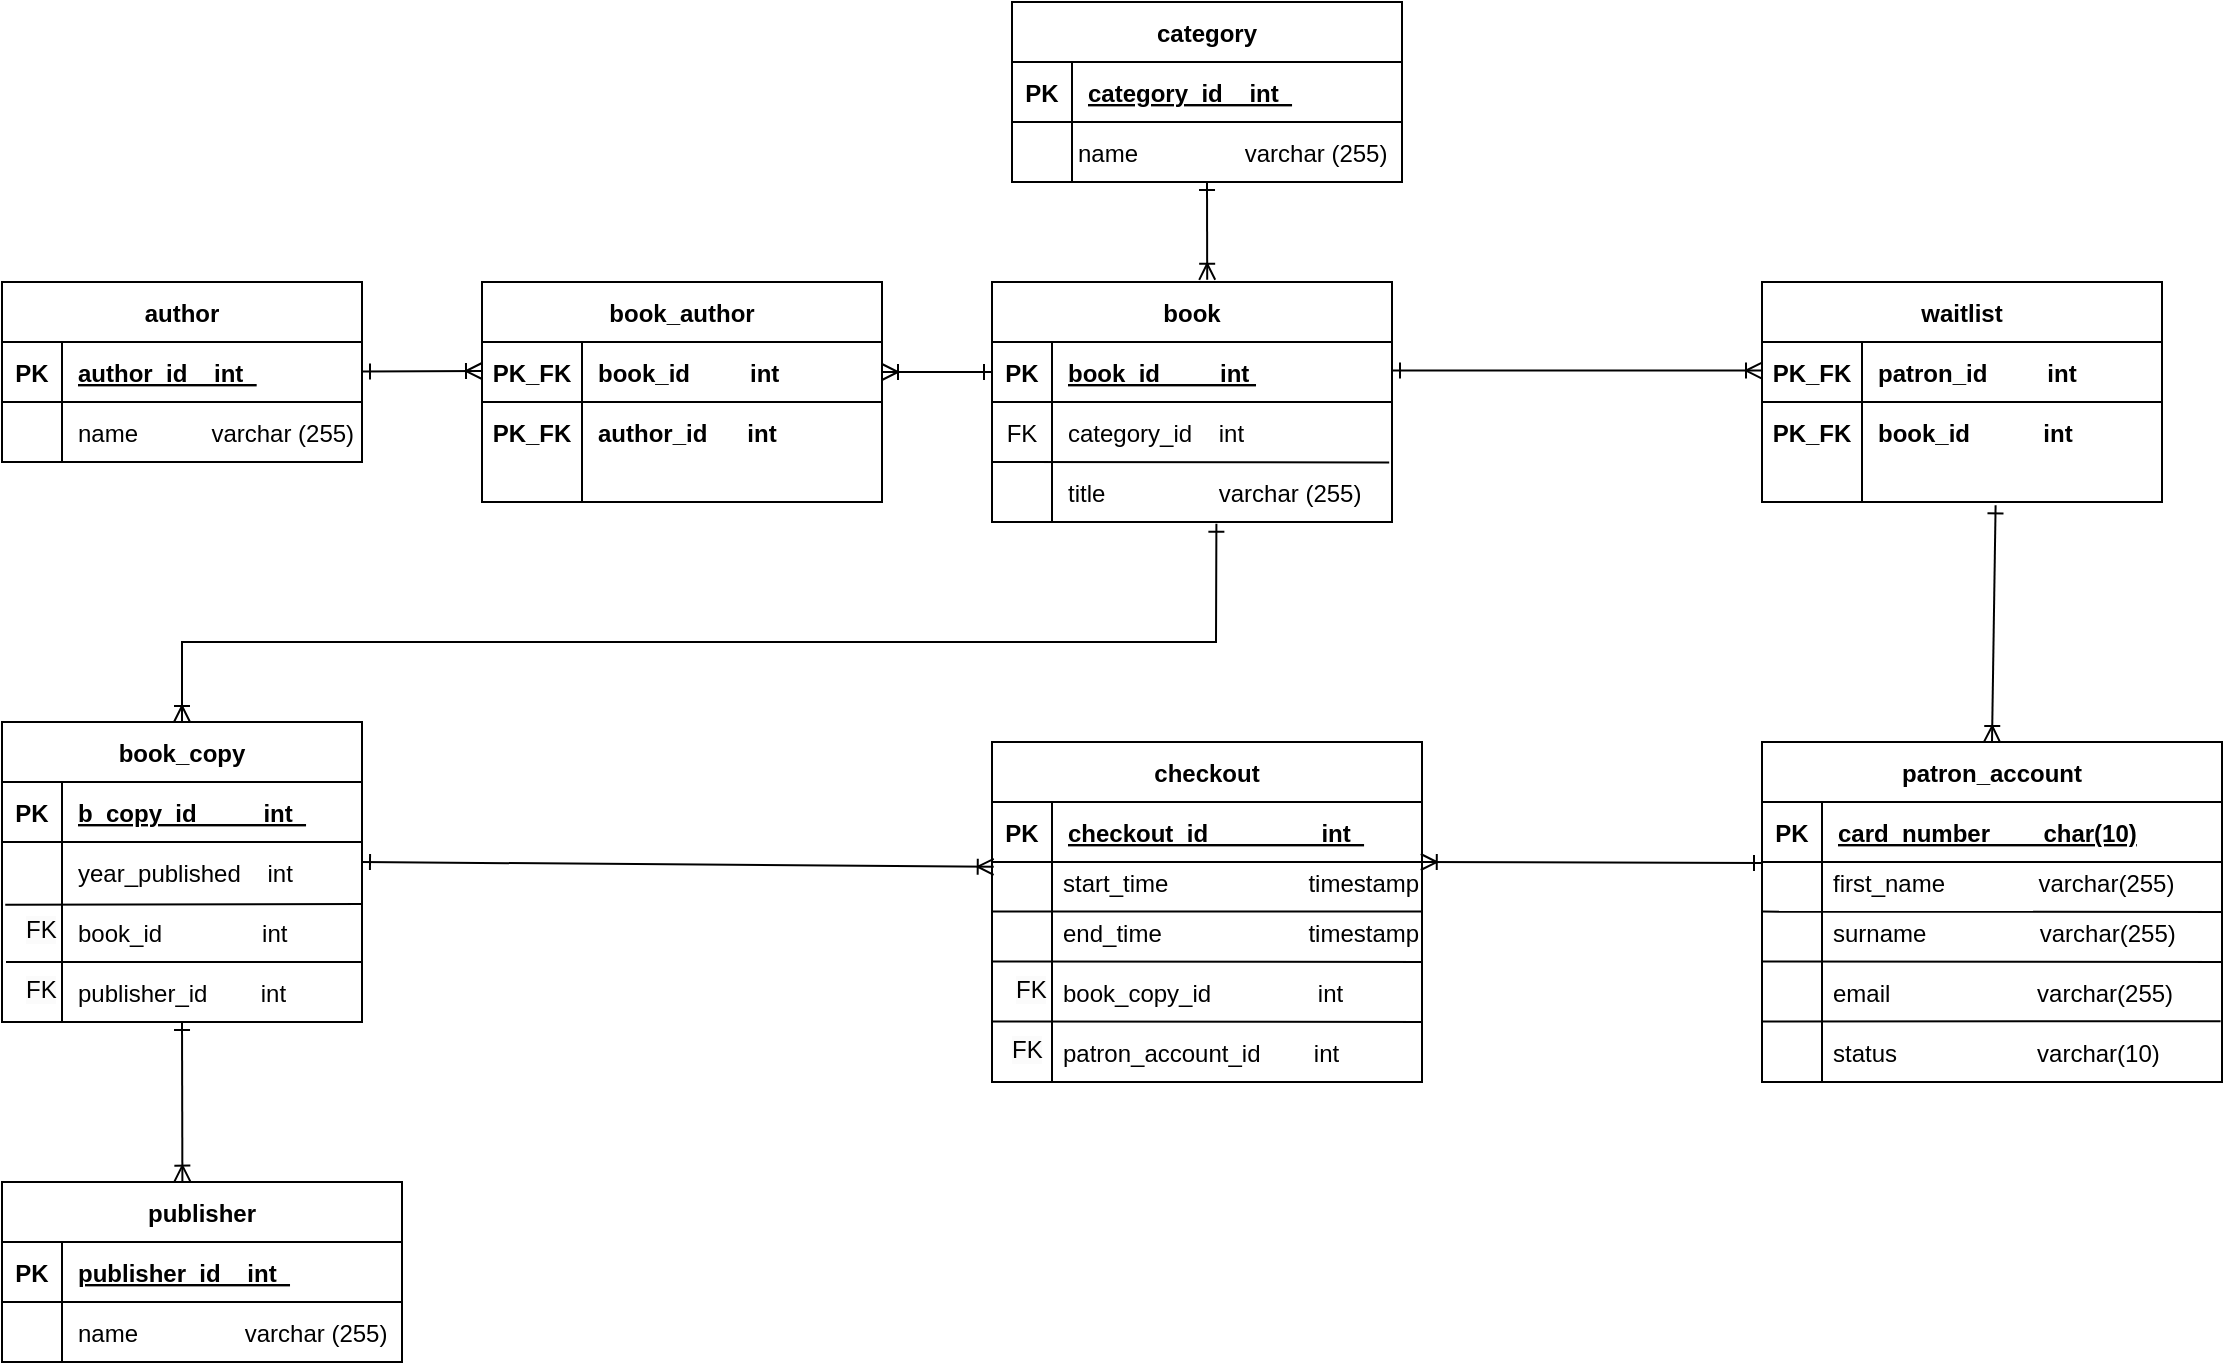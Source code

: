 <mxfile version="21.5.2" type="github">
  <diagram id="R2lEEEUBdFMjLlhIrx00" name="Page-1">
    <mxGraphModel dx="1500" dy="784" grid="1" gridSize="10" guides="1" tooltips="1" connect="1" arrows="1" fold="1" page="1" pageScale="1" pageWidth="1654" pageHeight="2336" math="0" shadow="0" extFonts="Permanent Marker^https://fonts.googleapis.com/css?family=Permanent+Marker">
      <root>
        <mxCell id="0" />
        <mxCell id="1" parent="0" />
        <mxCell id="C-vyLk0tnHw3VtMMgP7b-2" value="book" style="shape=table;startSize=30;container=1;collapsible=1;childLayout=tableLayout;fixedRows=1;rowLines=0;fontStyle=1;align=center;resizeLast=1;" parent="1" vertex="1">
          <mxGeometry x="765" y="250" width="200" height="120" as="geometry" />
        </mxCell>
        <mxCell id="C-vyLk0tnHw3VtMMgP7b-3" value="" style="shape=partialRectangle;collapsible=0;dropTarget=0;pointerEvents=0;fillColor=none;points=[[0,0.5],[1,0.5]];portConstraint=eastwest;top=0;left=0;right=0;bottom=1;" parent="C-vyLk0tnHw3VtMMgP7b-2" vertex="1">
          <mxGeometry y="30" width="200" height="30" as="geometry" />
        </mxCell>
        <mxCell id="C-vyLk0tnHw3VtMMgP7b-4" value="PK" style="shape=partialRectangle;overflow=hidden;connectable=0;fillColor=none;top=0;left=0;bottom=0;right=0;fontStyle=1;" parent="C-vyLk0tnHw3VtMMgP7b-3" vertex="1">
          <mxGeometry width="30" height="30" as="geometry">
            <mxRectangle width="30" height="30" as="alternateBounds" />
          </mxGeometry>
        </mxCell>
        <mxCell id="C-vyLk0tnHw3VtMMgP7b-5" value="book_id         int " style="shape=partialRectangle;overflow=hidden;connectable=0;fillColor=none;top=0;left=0;bottom=0;right=0;align=left;spacingLeft=6;fontStyle=5;" parent="C-vyLk0tnHw3VtMMgP7b-3" vertex="1">
          <mxGeometry x="30" width="170" height="30" as="geometry">
            <mxRectangle width="170" height="30" as="alternateBounds" />
          </mxGeometry>
        </mxCell>
        <mxCell id="C-vyLk0tnHw3VtMMgP7b-6" value="" style="shape=partialRectangle;collapsible=0;dropTarget=0;pointerEvents=0;fillColor=none;points=[[0,0.5],[1,0.5]];portConstraint=eastwest;top=0;left=0;right=0;bottom=0;" parent="C-vyLk0tnHw3VtMMgP7b-2" vertex="1">
          <mxGeometry y="60" width="200" height="30" as="geometry" />
        </mxCell>
        <mxCell id="C-vyLk0tnHw3VtMMgP7b-7" value="FK" style="shape=partialRectangle;overflow=hidden;connectable=0;fillColor=none;top=0;left=0;bottom=0;right=0;" parent="C-vyLk0tnHw3VtMMgP7b-6" vertex="1">
          <mxGeometry width="30" height="30" as="geometry">
            <mxRectangle width="30" height="30" as="alternateBounds" />
          </mxGeometry>
        </mxCell>
        <mxCell id="C-vyLk0tnHw3VtMMgP7b-8" value="category_id    int " style="shape=partialRectangle;overflow=hidden;connectable=0;fillColor=none;top=0;left=0;bottom=0;right=0;align=left;spacingLeft=6;" parent="C-vyLk0tnHw3VtMMgP7b-6" vertex="1">
          <mxGeometry x="30" width="170" height="30" as="geometry">
            <mxRectangle width="170" height="30" as="alternateBounds" />
          </mxGeometry>
        </mxCell>
        <mxCell id="C-vyLk0tnHw3VtMMgP7b-9" value="" style="shape=partialRectangle;collapsible=0;dropTarget=0;pointerEvents=0;fillColor=none;points=[[0,0.5],[1,0.5]];portConstraint=eastwest;top=0;left=0;right=0;bottom=0;" parent="C-vyLk0tnHw3VtMMgP7b-2" vertex="1">
          <mxGeometry y="90" width="200" height="30" as="geometry" />
        </mxCell>
        <mxCell id="C-vyLk0tnHw3VtMMgP7b-10" value="" style="shape=partialRectangle;overflow=hidden;connectable=0;fillColor=none;top=0;left=0;bottom=0;right=0;" parent="C-vyLk0tnHw3VtMMgP7b-9" vertex="1">
          <mxGeometry width="30" height="30" as="geometry">
            <mxRectangle width="30" height="30" as="alternateBounds" />
          </mxGeometry>
        </mxCell>
        <mxCell id="C-vyLk0tnHw3VtMMgP7b-11" value="title                 varchar (255)" style="shape=partialRectangle;overflow=hidden;connectable=0;fillColor=none;top=0;left=0;bottom=0;right=0;align=left;spacingLeft=6;" parent="C-vyLk0tnHw3VtMMgP7b-9" vertex="1">
          <mxGeometry x="30" width="170" height="30" as="geometry">
            <mxRectangle width="170" height="30" as="alternateBounds" />
          </mxGeometry>
        </mxCell>
        <mxCell id="C-vyLk0tnHw3VtMMgP7b-23" value="category" style="shape=table;startSize=30;container=1;collapsible=1;childLayout=tableLayout;fixedRows=1;rowLines=0;fontStyle=1;align=center;resizeLast=1;" parent="1" vertex="1">
          <mxGeometry x="775" y="110" width="195" height="90" as="geometry" />
        </mxCell>
        <mxCell id="C-vyLk0tnHw3VtMMgP7b-24" value="" style="shape=partialRectangle;collapsible=0;dropTarget=0;pointerEvents=0;fillColor=none;points=[[0,0.5],[1,0.5]];portConstraint=eastwest;top=0;left=0;right=0;bottom=1;" parent="C-vyLk0tnHw3VtMMgP7b-23" vertex="1">
          <mxGeometry y="30" width="195" height="30" as="geometry" />
        </mxCell>
        <mxCell id="C-vyLk0tnHw3VtMMgP7b-25" value="PK" style="shape=partialRectangle;overflow=hidden;connectable=0;fillColor=none;top=0;left=0;bottom=0;right=0;fontStyle=1;" parent="C-vyLk0tnHw3VtMMgP7b-24" vertex="1">
          <mxGeometry width="30" height="30" as="geometry">
            <mxRectangle width="30" height="30" as="alternateBounds" />
          </mxGeometry>
        </mxCell>
        <mxCell id="C-vyLk0tnHw3VtMMgP7b-26" value="category_id    int  " style="shape=partialRectangle;overflow=hidden;connectable=0;fillColor=none;top=0;left=0;bottom=0;right=0;align=left;spacingLeft=6;fontStyle=5;" parent="C-vyLk0tnHw3VtMMgP7b-24" vertex="1">
          <mxGeometry x="30" width="165" height="30" as="geometry">
            <mxRectangle width="165" height="30" as="alternateBounds" />
          </mxGeometry>
        </mxCell>
        <mxCell id="C-vyLk0tnHw3VtMMgP7b-27" value="" style="shape=partialRectangle;collapsible=0;dropTarget=0;pointerEvents=0;fillColor=none;points=[[0,0.5],[1,0.5]];portConstraint=eastwest;top=0;left=0;right=0;bottom=0;" parent="C-vyLk0tnHw3VtMMgP7b-23" vertex="1">
          <mxGeometry y="60" width="195" height="30" as="geometry" />
        </mxCell>
        <mxCell id="C-vyLk0tnHw3VtMMgP7b-28" value="" style="shape=partialRectangle;overflow=hidden;connectable=0;fillColor=none;top=0;left=0;bottom=0;right=0;" parent="C-vyLk0tnHw3VtMMgP7b-27" vertex="1">
          <mxGeometry width="30" height="30" as="geometry">
            <mxRectangle width="30" height="30" as="alternateBounds" />
          </mxGeometry>
        </mxCell>
        <mxCell id="C-vyLk0tnHw3VtMMgP7b-29" value="" style="shape=partialRectangle;overflow=hidden;connectable=0;fillColor=none;top=0;left=0;bottom=0;right=0;align=left;spacingLeft=6;" parent="C-vyLk0tnHw3VtMMgP7b-27" vertex="1">
          <mxGeometry x="30" width="165" height="30" as="geometry">
            <mxRectangle width="165" height="30" as="alternateBounds" />
          </mxGeometry>
        </mxCell>
        <mxCell id="ebV5bZWsPzugLEn8D9c_-1" value="name                varchar (255)" style="shape=partialRectangle;overflow=hidden;connectable=0;fillColor=none;top=0;left=0;bottom=0;right=0;align=left;spacingLeft=6;fontStyle=0;" vertex="1" parent="1">
          <mxGeometry x="800" y="170" width="220" height="30" as="geometry">
            <mxRectangle width="220" height="30" as="alternateBounds" />
          </mxGeometry>
        </mxCell>
        <mxCell id="ebV5bZWsPzugLEn8D9c_-10" value="" style="endArrow=ERone;startArrow=ERoneToMany;html=1;rounded=0;entryX=0.5;entryY=1;entryDx=0;entryDy=0;endFill=0;startFill=0;exitX=0.538;exitY=-0.009;exitDx=0;exitDy=0;exitPerimeter=0;" edge="1" parent="1" source="C-vyLk0tnHw3VtMMgP7b-2" target="C-vyLk0tnHw3VtMMgP7b-23">
          <mxGeometry width="50" height="50" relative="1" as="geometry">
            <mxPoint x="855" y="310" as="sourcePoint" />
            <mxPoint x="905" y="260" as="targetPoint" />
          </mxGeometry>
        </mxCell>
        <mxCell id="ebV5bZWsPzugLEn8D9c_-21" value="book_author" style="shape=table;startSize=30;container=1;collapsible=1;childLayout=tableLayout;fixedRows=1;rowLines=0;fontStyle=1;align=center;resizeLast=1;" vertex="1" parent="1">
          <mxGeometry x="510" y="250" width="200" height="110" as="geometry" />
        </mxCell>
        <mxCell id="ebV5bZWsPzugLEn8D9c_-22" value="" style="shape=partialRectangle;collapsible=0;dropTarget=0;pointerEvents=0;fillColor=none;points=[[0,0.5],[1,0.5]];portConstraint=eastwest;top=0;left=0;right=0;bottom=1;" vertex="1" parent="ebV5bZWsPzugLEn8D9c_-21">
          <mxGeometry y="30" width="200" height="30" as="geometry" />
        </mxCell>
        <mxCell id="ebV5bZWsPzugLEn8D9c_-23" value="PK_FK" style="shape=partialRectangle;overflow=hidden;connectable=0;fillColor=none;top=0;left=0;bottom=0;right=0;fontStyle=1;" vertex="1" parent="ebV5bZWsPzugLEn8D9c_-22">
          <mxGeometry width="50" height="30" as="geometry">
            <mxRectangle width="50" height="30" as="alternateBounds" />
          </mxGeometry>
        </mxCell>
        <mxCell id="ebV5bZWsPzugLEn8D9c_-24" value="book_id         int " style="shape=partialRectangle;overflow=hidden;connectable=0;fillColor=none;top=0;left=0;bottom=0;right=0;align=left;spacingLeft=6;fontStyle=1;" vertex="1" parent="ebV5bZWsPzugLEn8D9c_-22">
          <mxGeometry x="50" width="150" height="30" as="geometry">
            <mxRectangle width="150" height="30" as="alternateBounds" />
          </mxGeometry>
        </mxCell>
        <mxCell id="ebV5bZWsPzugLEn8D9c_-25" value="" style="shape=partialRectangle;collapsible=0;dropTarget=0;pointerEvents=0;fillColor=none;points=[[0,0.5],[1,0.5]];portConstraint=eastwest;top=0;left=0;right=0;bottom=0;" vertex="1" parent="ebV5bZWsPzugLEn8D9c_-21">
          <mxGeometry y="60" width="200" height="30" as="geometry" />
        </mxCell>
        <mxCell id="ebV5bZWsPzugLEn8D9c_-26" value="PK_FK" style="shape=partialRectangle;overflow=hidden;connectable=0;fillColor=none;top=0;left=0;bottom=0;right=0;fontStyle=1" vertex="1" parent="ebV5bZWsPzugLEn8D9c_-25">
          <mxGeometry width="50" height="30" as="geometry">
            <mxRectangle width="50" height="30" as="alternateBounds" />
          </mxGeometry>
        </mxCell>
        <mxCell id="ebV5bZWsPzugLEn8D9c_-27" value="author_id      int" style="shape=partialRectangle;overflow=hidden;connectable=0;fillColor=none;top=0;left=0;bottom=0;right=0;align=left;spacingLeft=6;fontStyle=1" vertex="1" parent="ebV5bZWsPzugLEn8D9c_-25">
          <mxGeometry x="50" width="150" height="30" as="geometry">
            <mxRectangle width="150" height="30" as="alternateBounds" />
          </mxGeometry>
        </mxCell>
        <mxCell id="ebV5bZWsPzugLEn8D9c_-28" value="" style="shape=partialRectangle;collapsible=0;dropTarget=0;pointerEvents=0;fillColor=none;points=[[0,0.5],[1,0.5]];portConstraint=eastwest;top=0;left=0;right=0;bottom=0;" vertex="1" parent="ebV5bZWsPzugLEn8D9c_-21">
          <mxGeometry y="90" width="200" height="20" as="geometry" />
        </mxCell>
        <mxCell id="ebV5bZWsPzugLEn8D9c_-29" value="" style="shape=partialRectangle;overflow=hidden;connectable=0;fillColor=none;top=0;left=0;bottom=0;right=0;" vertex="1" parent="ebV5bZWsPzugLEn8D9c_-28">
          <mxGeometry width="50" height="20" as="geometry">
            <mxRectangle width="50" height="20" as="alternateBounds" />
          </mxGeometry>
        </mxCell>
        <mxCell id="ebV5bZWsPzugLEn8D9c_-30" value="" style="shape=partialRectangle;overflow=hidden;connectable=0;fillColor=none;top=0;left=0;bottom=0;right=0;align=left;spacingLeft=6;" vertex="1" parent="ebV5bZWsPzugLEn8D9c_-28">
          <mxGeometry x="50" width="150" height="20" as="geometry">
            <mxRectangle width="150" height="20" as="alternateBounds" />
          </mxGeometry>
        </mxCell>
        <mxCell id="ebV5bZWsPzugLEn8D9c_-31" value="" style="endArrow=ERone;startArrow=ERoneToMany;html=1;rounded=0;exitX=1;exitY=0.5;exitDx=0;exitDy=0;entryX=0;entryY=0.5;entryDx=0;entryDy=0;startFill=0;endFill=0;" edge="1" parent="1" source="ebV5bZWsPzugLEn8D9c_-22" target="C-vyLk0tnHw3VtMMgP7b-3">
          <mxGeometry width="50" height="50" relative="1" as="geometry">
            <mxPoint x="750" y="320" as="sourcePoint" />
            <mxPoint x="900" y="260" as="targetPoint" />
          </mxGeometry>
        </mxCell>
        <mxCell id="ebV5bZWsPzugLEn8D9c_-32" value="author" style="shape=table;startSize=30;container=1;collapsible=1;childLayout=tableLayout;fixedRows=1;rowLines=0;fontStyle=1;align=center;resizeLast=1;" vertex="1" parent="1">
          <mxGeometry x="270" y="250" width="180" height="90" as="geometry" />
        </mxCell>
        <mxCell id="ebV5bZWsPzugLEn8D9c_-33" value="" style="shape=partialRectangle;collapsible=0;dropTarget=0;pointerEvents=0;fillColor=none;points=[[0,0.5],[1,0.5]];portConstraint=eastwest;top=0;left=0;right=0;bottom=1;" vertex="1" parent="ebV5bZWsPzugLEn8D9c_-32">
          <mxGeometry y="30" width="180" height="30" as="geometry" />
        </mxCell>
        <mxCell id="ebV5bZWsPzugLEn8D9c_-34" value="PK" style="shape=partialRectangle;overflow=hidden;connectable=0;fillColor=none;top=0;left=0;bottom=0;right=0;fontStyle=1;" vertex="1" parent="ebV5bZWsPzugLEn8D9c_-33">
          <mxGeometry width="30" height="30" as="geometry">
            <mxRectangle width="30" height="30" as="alternateBounds" />
          </mxGeometry>
        </mxCell>
        <mxCell id="ebV5bZWsPzugLEn8D9c_-35" value="author_id    int  " style="shape=partialRectangle;overflow=hidden;connectable=0;fillColor=none;top=0;left=0;bottom=0;right=0;align=left;spacingLeft=6;fontStyle=5;" vertex="1" parent="ebV5bZWsPzugLEn8D9c_-33">
          <mxGeometry x="30" width="150" height="30" as="geometry">
            <mxRectangle width="150" height="30" as="alternateBounds" />
          </mxGeometry>
        </mxCell>
        <mxCell id="ebV5bZWsPzugLEn8D9c_-36" value="" style="shape=partialRectangle;collapsible=0;dropTarget=0;pointerEvents=0;fillColor=none;points=[[0,0.5],[1,0.5]];portConstraint=eastwest;top=0;left=0;right=0;bottom=0;" vertex="1" parent="ebV5bZWsPzugLEn8D9c_-32">
          <mxGeometry y="60" width="180" height="30" as="geometry" />
        </mxCell>
        <mxCell id="ebV5bZWsPzugLEn8D9c_-37" value="" style="shape=partialRectangle;overflow=hidden;connectable=0;fillColor=none;top=0;left=0;bottom=0;right=0;" vertex="1" parent="ebV5bZWsPzugLEn8D9c_-36">
          <mxGeometry width="30" height="30" as="geometry">
            <mxRectangle width="30" height="30" as="alternateBounds" />
          </mxGeometry>
        </mxCell>
        <mxCell id="ebV5bZWsPzugLEn8D9c_-38" value="" style="shape=partialRectangle;overflow=hidden;connectable=0;fillColor=none;top=0;left=0;bottom=0;right=0;align=left;spacingLeft=6;" vertex="1" parent="ebV5bZWsPzugLEn8D9c_-36">
          <mxGeometry x="30" width="150" height="30" as="geometry">
            <mxRectangle width="150" height="30" as="alternateBounds" />
          </mxGeometry>
        </mxCell>
        <mxCell id="ebV5bZWsPzugLEn8D9c_-39" value="name           varchar (255)" style="shape=partialRectangle;overflow=hidden;connectable=0;fillColor=none;top=0;left=0;bottom=0;right=0;align=left;spacingLeft=6;fontStyle=0;" vertex="1" parent="1">
          <mxGeometry x="300" y="310" width="220" height="30" as="geometry">
            <mxRectangle width="220" height="30" as="alternateBounds" />
          </mxGeometry>
        </mxCell>
        <mxCell id="ebV5bZWsPzugLEn8D9c_-40" value="" style="endArrow=ERoneToMany;startArrow=ERone;html=1;rounded=0;exitX=1;exitY=0.5;exitDx=0;exitDy=0;entryX=0;entryY=0.642;entryDx=0;entryDy=0;startFill=0;endFill=0;entryPerimeter=0;" edge="1" parent="1">
          <mxGeometry width="50" height="50" relative="1" as="geometry">
            <mxPoint x="450" y="294.74" as="sourcePoint" />
            <mxPoint x="510" y="294.5" as="targetPoint" />
          </mxGeometry>
        </mxCell>
        <mxCell id="ebV5bZWsPzugLEn8D9c_-42" value="book_copy" style="shape=table;startSize=30;container=1;collapsible=1;childLayout=tableLayout;fixedRows=1;rowLines=0;fontStyle=1;align=center;resizeLast=1;" vertex="1" parent="1">
          <mxGeometry x="270" y="470" width="180" height="150" as="geometry" />
        </mxCell>
        <mxCell id="ebV5bZWsPzugLEn8D9c_-43" value="" style="shape=partialRectangle;collapsible=0;dropTarget=0;pointerEvents=0;fillColor=none;points=[[0,0.5],[1,0.5]];portConstraint=eastwest;top=0;left=0;right=0;bottom=1;" vertex="1" parent="ebV5bZWsPzugLEn8D9c_-42">
          <mxGeometry y="30" width="180" height="30" as="geometry" />
        </mxCell>
        <mxCell id="ebV5bZWsPzugLEn8D9c_-44" value="PK" style="shape=partialRectangle;overflow=hidden;connectable=0;fillColor=none;top=0;left=0;bottom=0;right=0;fontStyle=1;" vertex="1" parent="ebV5bZWsPzugLEn8D9c_-43">
          <mxGeometry width="30" height="30" as="geometry">
            <mxRectangle width="30" height="30" as="alternateBounds" />
          </mxGeometry>
        </mxCell>
        <mxCell id="ebV5bZWsPzugLEn8D9c_-45" value="b_copy_id          int  " style="shape=partialRectangle;overflow=hidden;connectable=0;fillColor=none;top=0;left=0;bottom=0;right=0;align=left;spacingLeft=6;fontStyle=5;" vertex="1" parent="ebV5bZWsPzugLEn8D9c_-43">
          <mxGeometry x="30" width="150" height="30" as="geometry">
            <mxRectangle width="150" height="30" as="alternateBounds" />
          </mxGeometry>
        </mxCell>
        <mxCell id="ebV5bZWsPzugLEn8D9c_-46" value="" style="shape=partialRectangle;collapsible=0;dropTarget=0;pointerEvents=0;fillColor=none;points=[[0,0.5],[1,0.5]];portConstraint=eastwest;top=0;left=0;right=0;bottom=0;" vertex="1" parent="ebV5bZWsPzugLEn8D9c_-42">
          <mxGeometry y="60" width="180" height="90" as="geometry" />
        </mxCell>
        <mxCell id="ebV5bZWsPzugLEn8D9c_-47" value="" style="shape=partialRectangle;overflow=hidden;connectable=0;fillColor=none;top=0;left=0;bottom=0;right=0;" vertex="1" parent="ebV5bZWsPzugLEn8D9c_-46">
          <mxGeometry width="30" height="90" as="geometry">
            <mxRectangle width="30" height="90" as="alternateBounds" />
          </mxGeometry>
        </mxCell>
        <mxCell id="ebV5bZWsPzugLEn8D9c_-48" value="" style="shape=partialRectangle;overflow=hidden;connectable=0;fillColor=none;top=0;left=0;bottom=0;right=0;align=left;spacingLeft=6;" vertex="1" parent="ebV5bZWsPzugLEn8D9c_-46">
          <mxGeometry x="30" width="150" height="90" as="geometry">
            <mxRectangle width="150" height="90" as="alternateBounds" />
          </mxGeometry>
        </mxCell>
        <mxCell id="ebV5bZWsPzugLEn8D9c_-49" value="year_published    int  " style="shape=partialRectangle;overflow=hidden;connectable=0;fillColor=none;top=0;left=0;bottom=0;right=0;align=left;spacingLeft=6;fontStyle=0;" vertex="1" parent="1">
          <mxGeometry x="300" y="530" width="150" height="30" as="geometry">
            <mxRectangle width="150" height="30" as="alternateBounds" />
          </mxGeometry>
        </mxCell>
        <mxCell id="ebV5bZWsPzugLEn8D9c_-50" value="book_id               int  " style="shape=partialRectangle;overflow=hidden;connectable=0;fillColor=none;top=0;left=0;bottom=0;right=0;align=left;spacingLeft=6;fontStyle=0;" vertex="1" parent="1">
          <mxGeometry x="300" y="560" width="150" height="30" as="geometry">
            <mxRectangle width="150" height="30" as="alternateBounds" />
          </mxGeometry>
        </mxCell>
        <mxCell id="ebV5bZWsPzugLEn8D9c_-51" value="" style="endArrow=none;html=1;rounded=0;exitX=0.009;exitY=0.348;exitDx=0;exitDy=0;exitPerimeter=0;" edge="1" parent="1" source="ebV5bZWsPzugLEn8D9c_-46">
          <mxGeometry width="50" height="50" relative="1" as="geometry">
            <mxPoint x="430" y="590" as="sourcePoint" />
            <mxPoint x="450" y="561" as="targetPoint" />
          </mxGeometry>
        </mxCell>
        <mxCell id="ebV5bZWsPzugLEn8D9c_-52" value="" style="endArrow=none;html=1;rounded=0;exitX=0.009;exitY=0.348;exitDx=0;exitDy=0;exitPerimeter=0;entryX=0.993;entryY=1.007;entryDx=0;entryDy=0;entryPerimeter=0;" edge="1" parent="1" target="C-vyLk0tnHw3VtMMgP7b-6">
          <mxGeometry width="50" height="50" relative="1" as="geometry">
            <mxPoint x="765" y="340" as="sourcePoint" />
            <mxPoint x="943" y="340" as="targetPoint" />
          </mxGeometry>
        </mxCell>
        <mxCell id="ebV5bZWsPzugLEn8D9c_-53" value="" style="endArrow=none;html=1;rounded=0;exitX=0.009;exitY=0.348;exitDx=0;exitDy=0;exitPerimeter=0;" edge="1" parent="1">
          <mxGeometry width="50" height="50" relative="1" as="geometry">
            <mxPoint x="272" y="590" as="sourcePoint" />
            <mxPoint x="450" y="590" as="targetPoint" />
          </mxGeometry>
        </mxCell>
        <mxCell id="ebV5bZWsPzugLEn8D9c_-55" value="&lt;span style=&quot;color: rgb(0, 0, 0); font-family: Helvetica; font-size: 12px; font-style: normal; font-variant-ligatures: normal; font-variant-caps: normal; font-weight: 400; letter-spacing: normal; orphans: 2; text-align: center; text-indent: 0px; text-transform: none; widows: 2; word-spacing: 0px; -webkit-text-stroke-width: 0px; background-color: rgb(251, 251, 251); text-decoration-thickness: initial; text-decoration-style: initial; text-decoration-color: initial; float: none; display: inline !important;&quot;&gt;FK&lt;/span&gt;" style="text;whiteSpace=wrap;html=1;" vertex="1" parent="1">
          <mxGeometry x="280" y="590" width="20" height="30" as="geometry" />
        </mxCell>
        <mxCell id="ebV5bZWsPzugLEn8D9c_-56" value="&lt;span style=&quot;color: rgb(0, 0, 0); font-family: Helvetica; font-size: 12px; font-style: normal; font-variant-ligatures: normal; font-variant-caps: normal; font-weight: 400; letter-spacing: normal; orphans: 2; text-align: center; text-indent: 0px; text-transform: none; widows: 2; word-spacing: 0px; -webkit-text-stroke-width: 0px; background-color: rgb(251, 251, 251); text-decoration-thickness: initial; text-decoration-style: initial; text-decoration-color: initial; float: none; display: inline !important;&quot;&gt;FK&lt;/span&gt;" style="text;whiteSpace=wrap;html=1;" vertex="1" parent="1">
          <mxGeometry x="280" y="560" width="20" height="30" as="geometry" />
        </mxCell>
        <mxCell id="ebV5bZWsPzugLEn8D9c_-57" value="publisher_id        int  " style="shape=partialRectangle;overflow=hidden;connectable=0;fillColor=none;top=0;left=0;bottom=0;right=0;align=left;spacingLeft=6;fontStyle=0;" vertex="1" parent="1">
          <mxGeometry x="300" y="590" width="150" height="30" as="geometry">
            <mxRectangle width="150" height="30" as="alternateBounds" />
          </mxGeometry>
        </mxCell>
        <mxCell id="ebV5bZWsPzugLEn8D9c_-59" value="" style="endArrow=ERone;startArrow=ERoneToMany;html=1;rounded=0;exitX=0.5;exitY=0;exitDx=0;exitDy=0;entryX=0.561;entryY=1.029;entryDx=0;entryDy=0;entryPerimeter=0;startFill=0;endFill=0;" edge="1" parent="1" source="ebV5bZWsPzugLEn8D9c_-42" target="C-vyLk0tnHw3VtMMgP7b-9">
          <mxGeometry width="50" height="50" relative="1" as="geometry">
            <mxPoint x="420" y="500" as="sourcePoint" />
            <mxPoint x="470" y="450" as="targetPoint" />
            <Array as="points">
              <mxPoint x="360" y="430" />
              <mxPoint x="877" y="430" />
            </Array>
          </mxGeometry>
        </mxCell>
        <mxCell id="ebV5bZWsPzugLEn8D9c_-60" value="publisher" style="shape=table;startSize=30;container=1;collapsible=1;childLayout=tableLayout;fixedRows=1;rowLines=0;fontStyle=1;align=center;resizeLast=1;" vertex="1" parent="1">
          <mxGeometry x="270" y="700" width="200" height="90" as="geometry" />
        </mxCell>
        <mxCell id="ebV5bZWsPzugLEn8D9c_-61" value="" style="shape=partialRectangle;collapsible=0;dropTarget=0;pointerEvents=0;fillColor=none;points=[[0,0.5],[1,0.5]];portConstraint=eastwest;top=0;left=0;right=0;bottom=1;" vertex="1" parent="ebV5bZWsPzugLEn8D9c_-60">
          <mxGeometry y="30" width="200" height="30" as="geometry" />
        </mxCell>
        <mxCell id="ebV5bZWsPzugLEn8D9c_-62" value="PK" style="shape=partialRectangle;overflow=hidden;connectable=0;fillColor=none;top=0;left=0;bottom=0;right=0;fontStyle=1;" vertex="1" parent="ebV5bZWsPzugLEn8D9c_-61">
          <mxGeometry width="30" height="30" as="geometry">
            <mxRectangle width="30" height="30" as="alternateBounds" />
          </mxGeometry>
        </mxCell>
        <mxCell id="ebV5bZWsPzugLEn8D9c_-63" value="publisher_id    int  " style="shape=partialRectangle;overflow=hidden;connectable=0;fillColor=none;top=0;left=0;bottom=0;right=0;align=left;spacingLeft=6;fontStyle=5;" vertex="1" parent="ebV5bZWsPzugLEn8D9c_-61">
          <mxGeometry x="30" width="170" height="30" as="geometry">
            <mxRectangle width="170" height="30" as="alternateBounds" />
          </mxGeometry>
        </mxCell>
        <mxCell id="ebV5bZWsPzugLEn8D9c_-64" value="" style="shape=partialRectangle;collapsible=0;dropTarget=0;pointerEvents=0;fillColor=none;points=[[0,0.5],[1,0.5]];portConstraint=eastwest;top=0;left=0;right=0;bottom=0;" vertex="1" parent="ebV5bZWsPzugLEn8D9c_-60">
          <mxGeometry y="60" width="200" height="30" as="geometry" />
        </mxCell>
        <mxCell id="ebV5bZWsPzugLEn8D9c_-65" value="" style="shape=partialRectangle;overflow=hidden;connectable=0;fillColor=none;top=0;left=0;bottom=0;right=0;" vertex="1" parent="ebV5bZWsPzugLEn8D9c_-64">
          <mxGeometry width="30" height="30" as="geometry">
            <mxRectangle width="30" height="30" as="alternateBounds" />
          </mxGeometry>
        </mxCell>
        <mxCell id="ebV5bZWsPzugLEn8D9c_-66" value="" style="shape=partialRectangle;overflow=hidden;connectable=0;fillColor=none;top=0;left=0;bottom=0;right=0;align=left;spacingLeft=6;" vertex="1" parent="ebV5bZWsPzugLEn8D9c_-64">
          <mxGeometry x="30" width="170" height="30" as="geometry">
            <mxRectangle width="170" height="30" as="alternateBounds" />
          </mxGeometry>
        </mxCell>
        <mxCell id="ebV5bZWsPzugLEn8D9c_-67" value="name                varchar (255)" style="shape=partialRectangle;overflow=hidden;connectable=0;fillColor=none;top=0;left=0;bottom=0;right=0;align=left;spacingLeft=6;fontStyle=0;" vertex="1" parent="1">
          <mxGeometry x="300" y="760" width="220" height="30" as="geometry">
            <mxRectangle width="220" height="30" as="alternateBounds" />
          </mxGeometry>
        </mxCell>
        <mxCell id="ebV5bZWsPzugLEn8D9c_-68" value="" style="endArrow=ERone;startArrow=ERoneToMany;html=1;rounded=0;exitX=0.451;exitY=-0.002;exitDx=0;exitDy=0;startFill=0;endFill=0;exitPerimeter=0;" edge="1" parent="1" source="ebV5bZWsPzugLEn8D9c_-60">
          <mxGeometry width="50" height="50" relative="1" as="geometry">
            <mxPoint x="490" y="590" as="sourcePoint" />
            <mxPoint x="360" y="620" as="targetPoint" />
          </mxGeometry>
        </mxCell>
        <mxCell id="ebV5bZWsPzugLEn8D9c_-69" value="checkout" style="shape=table;startSize=30;container=1;collapsible=1;childLayout=tableLayout;fixedRows=1;rowLines=0;fontStyle=1;align=center;resizeLast=1;" vertex="1" parent="1">
          <mxGeometry x="765" y="480" width="215" height="170" as="geometry" />
        </mxCell>
        <mxCell id="ebV5bZWsPzugLEn8D9c_-70" value="" style="shape=partialRectangle;collapsible=0;dropTarget=0;pointerEvents=0;fillColor=none;points=[[0,0.5],[1,0.5]];portConstraint=eastwest;top=0;left=0;right=0;bottom=1;" vertex="1" parent="ebV5bZWsPzugLEn8D9c_-69">
          <mxGeometry y="30" width="215" height="30" as="geometry" />
        </mxCell>
        <mxCell id="ebV5bZWsPzugLEn8D9c_-71" value="PK" style="shape=partialRectangle;overflow=hidden;connectable=0;fillColor=none;top=0;left=0;bottom=0;right=0;fontStyle=1;" vertex="1" parent="ebV5bZWsPzugLEn8D9c_-70">
          <mxGeometry width="30" height="30" as="geometry">
            <mxRectangle width="30" height="30" as="alternateBounds" />
          </mxGeometry>
        </mxCell>
        <mxCell id="ebV5bZWsPzugLEn8D9c_-72" value="checkout_id                 int  " style="shape=partialRectangle;overflow=hidden;connectable=0;fillColor=none;top=0;left=0;bottom=0;right=0;align=left;spacingLeft=6;fontStyle=5;" vertex="1" parent="ebV5bZWsPzugLEn8D9c_-70">
          <mxGeometry x="30" width="185" height="30" as="geometry">
            <mxRectangle width="185" height="30" as="alternateBounds" />
          </mxGeometry>
        </mxCell>
        <mxCell id="ebV5bZWsPzugLEn8D9c_-73" value="" style="shape=partialRectangle;collapsible=0;dropTarget=0;pointerEvents=0;fillColor=none;points=[[0,0.5],[1,0.5]];portConstraint=eastwest;top=0;left=0;right=0;bottom=0;" vertex="1" parent="ebV5bZWsPzugLEn8D9c_-69">
          <mxGeometry y="60" width="215" height="110" as="geometry" />
        </mxCell>
        <mxCell id="ebV5bZWsPzugLEn8D9c_-74" value="" style="shape=partialRectangle;overflow=hidden;connectable=0;fillColor=none;top=0;left=0;bottom=0;right=0;" vertex="1" parent="ebV5bZWsPzugLEn8D9c_-73">
          <mxGeometry width="30" height="110" as="geometry">
            <mxRectangle width="30" height="110" as="alternateBounds" />
          </mxGeometry>
        </mxCell>
        <mxCell id="ebV5bZWsPzugLEn8D9c_-75" value="" style="shape=partialRectangle;overflow=hidden;connectable=0;fillColor=none;top=0;left=0;bottom=0;right=0;align=left;spacingLeft=6;" vertex="1" parent="ebV5bZWsPzugLEn8D9c_-73">
          <mxGeometry x="30" width="185" height="110" as="geometry">
            <mxRectangle width="185" height="110" as="alternateBounds" />
          </mxGeometry>
        </mxCell>
        <mxCell id="ebV5bZWsPzugLEn8D9c_-76" value="start_time                     timestamp" style="shape=partialRectangle;overflow=hidden;connectable=0;fillColor=none;top=0;left=0;bottom=0;right=0;align=left;spacingLeft=6;fontStyle=0;" vertex="1" parent="1">
          <mxGeometry x="792.5" y="540" width="197.5" height="20" as="geometry">
            <mxRectangle width="150" height="30" as="alternateBounds" />
          </mxGeometry>
        </mxCell>
        <mxCell id="ebV5bZWsPzugLEn8D9c_-80" value="end_time                      timestamp" style="shape=partialRectangle;overflow=hidden;connectable=0;fillColor=none;top=0;left=0;bottom=0;right=0;align=left;spacingLeft=6;fontStyle=0;" vertex="1" parent="1">
          <mxGeometry x="792.5" y="560" width="207.5" height="30" as="geometry">
            <mxRectangle width="150" height="30" as="alternateBounds" />
          </mxGeometry>
        </mxCell>
        <mxCell id="ebV5bZWsPzugLEn8D9c_-81" value="book_copy_id                int" style="shape=partialRectangle;overflow=hidden;connectable=0;fillColor=none;top=0;left=0;bottom=0;right=0;align=left;spacingLeft=6;fontStyle=0;" vertex="1" parent="1">
          <mxGeometry x="792.5" y="590" width="172.5" height="30" as="geometry">
            <mxRectangle width="150" height="30" as="alternateBounds" />
          </mxGeometry>
        </mxCell>
        <mxCell id="ebV5bZWsPzugLEn8D9c_-82" value="&lt;span style=&quot;color: rgb(0, 0, 0); font-family: Helvetica; font-size: 12px; font-style: normal; font-variant-ligatures: normal; font-variant-caps: normal; font-weight: 400; letter-spacing: normal; orphans: 2; text-align: center; text-indent: 0px; text-transform: none; widows: 2; word-spacing: 0px; -webkit-text-stroke-width: 0px; background-color: rgb(251, 251, 251); text-decoration-thickness: initial; text-decoration-style: initial; text-decoration-color: initial; float: none; display: inline !important;&quot;&gt;FK&lt;/span&gt;" style="text;whiteSpace=wrap;html=1;" vertex="1" parent="1">
          <mxGeometry x="775" y="590" width="20" height="30" as="geometry" />
        </mxCell>
        <mxCell id="ebV5bZWsPzugLEn8D9c_-83" value="" style="endArrow=none;html=1;rounded=0;exitX=0.009;exitY=0.348;exitDx=0;exitDy=0;exitPerimeter=0;" edge="1" parent="1">
          <mxGeometry width="50" height="50" relative="1" as="geometry">
            <mxPoint x="765" y="564.81" as="sourcePoint" />
            <mxPoint x="980" y="564.81" as="targetPoint" />
          </mxGeometry>
        </mxCell>
        <mxCell id="ebV5bZWsPzugLEn8D9c_-84" value="" style="endArrow=none;html=1;rounded=0;exitX=0.009;exitY=0.348;exitDx=0;exitDy=0;exitPerimeter=0;" edge="1" parent="1">
          <mxGeometry width="50" height="50" relative="1" as="geometry">
            <mxPoint x="765" y="589.77" as="sourcePoint" />
            <mxPoint x="980" y="590" as="targetPoint" />
          </mxGeometry>
        </mxCell>
        <mxCell id="ebV5bZWsPzugLEn8D9c_-86" value="patron_account_id        int" style="shape=partialRectangle;overflow=hidden;connectable=0;fillColor=none;top=0;left=0;bottom=0;right=0;align=left;spacingLeft=6;fontStyle=0;" vertex="1" parent="1">
          <mxGeometry x="792.5" y="620" width="172.5" height="30" as="geometry">
            <mxRectangle width="150" height="30" as="alternateBounds" />
          </mxGeometry>
        </mxCell>
        <mxCell id="ebV5bZWsPzugLEn8D9c_-87" value="" style="endArrow=none;html=1;rounded=0;exitX=0.009;exitY=0.348;exitDx=0;exitDy=0;exitPerimeter=0;" edge="1" parent="1">
          <mxGeometry width="50" height="50" relative="1" as="geometry">
            <mxPoint x="765" y="619.72" as="sourcePoint" />
            <mxPoint x="980" y="619.95" as="targetPoint" />
          </mxGeometry>
        </mxCell>
        <mxCell id="ebV5bZWsPzugLEn8D9c_-88" value="&lt;span style=&quot;color: rgb(0, 0, 0); font-family: Helvetica; font-size: 12px; font-style: normal; font-variant-ligatures: normal; font-variant-caps: normal; font-weight: 400; letter-spacing: normal; orphans: 2; text-align: center; text-indent: 0px; text-transform: none; widows: 2; word-spacing: 0px; -webkit-text-stroke-width: 0px; background-color: rgb(251, 251, 251); text-decoration-thickness: initial; text-decoration-style: initial; text-decoration-color: initial; float: none; display: inline !important;&quot;&gt;FK&lt;/span&gt;" style="text;whiteSpace=wrap;html=1;" vertex="1" parent="1">
          <mxGeometry x="772.5" y="620" width="20" height="30" as="geometry" />
        </mxCell>
        <mxCell id="ebV5bZWsPzugLEn8D9c_-90" value="" style="endArrow=ERoneToMany;startArrow=ERone;html=1;rounded=0;entryX=0.004;entryY=0.022;entryDx=0;entryDy=0;entryPerimeter=0;startFill=0;endFill=0;" edge="1" parent="1" target="ebV5bZWsPzugLEn8D9c_-73">
          <mxGeometry width="50" height="50" relative="1" as="geometry">
            <mxPoint x="450" y="540" as="sourcePoint" />
            <mxPoint x="890" y="470" as="targetPoint" />
          </mxGeometry>
        </mxCell>
        <mxCell id="ebV5bZWsPzugLEn8D9c_-91" value="patron_account" style="shape=table;startSize=30;container=1;collapsible=1;childLayout=tableLayout;fixedRows=1;rowLines=0;fontStyle=1;align=center;resizeLast=1;" vertex="1" parent="1">
          <mxGeometry x="1150" y="480" width="230" height="170" as="geometry" />
        </mxCell>
        <mxCell id="ebV5bZWsPzugLEn8D9c_-92" value="" style="shape=partialRectangle;collapsible=0;dropTarget=0;pointerEvents=0;fillColor=none;points=[[0,0.5],[1,0.5]];portConstraint=eastwest;top=0;left=0;right=0;bottom=1;" vertex="1" parent="ebV5bZWsPzugLEn8D9c_-91">
          <mxGeometry y="30" width="230" height="30" as="geometry" />
        </mxCell>
        <mxCell id="ebV5bZWsPzugLEn8D9c_-93" value="PK" style="shape=partialRectangle;overflow=hidden;connectable=0;fillColor=none;top=0;left=0;bottom=0;right=0;fontStyle=1;" vertex="1" parent="ebV5bZWsPzugLEn8D9c_-92">
          <mxGeometry width="30" height="30" as="geometry">
            <mxRectangle width="30" height="30" as="alternateBounds" />
          </mxGeometry>
        </mxCell>
        <mxCell id="ebV5bZWsPzugLEn8D9c_-94" value="card_number        char(10)" style="shape=partialRectangle;overflow=hidden;connectable=0;fillColor=none;top=0;left=0;bottom=0;right=0;align=left;spacingLeft=6;fontStyle=5;" vertex="1" parent="ebV5bZWsPzugLEn8D9c_-92">
          <mxGeometry x="30" width="200" height="30" as="geometry">
            <mxRectangle width="200" height="30" as="alternateBounds" />
          </mxGeometry>
        </mxCell>
        <mxCell id="ebV5bZWsPzugLEn8D9c_-95" value="" style="shape=partialRectangle;collapsible=0;dropTarget=0;pointerEvents=0;fillColor=none;points=[[0,0.5],[1,0.5]];portConstraint=eastwest;top=0;left=0;right=0;bottom=0;" vertex="1" parent="ebV5bZWsPzugLEn8D9c_-91">
          <mxGeometry y="60" width="230" height="110" as="geometry" />
        </mxCell>
        <mxCell id="ebV5bZWsPzugLEn8D9c_-96" value="" style="shape=partialRectangle;overflow=hidden;connectable=0;fillColor=none;top=0;left=0;bottom=0;right=0;" vertex="1" parent="ebV5bZWsPzugLEn8D9c_-95">
          <mxGeometry width="30" height="110" as="geometry">
            <mxRectangle width="30" height="110" as="alternateBounds" />
          </mxGeometry>
        </mxCell>
        <mxCell id="ebV5bZWsPzugLEn8D9c_-97" value="" style="shape=partialRectangle;overflow=hidden;connectable=0;fillColor=none;top=0;left=0;bottom=0;right=0;align=left;spacingLeft=6;" vertex="1" parent="ebV5bZWsPzugLEn8D9c_-95">
          <mxGeometry x="30" width="200" height="110" as="geometry">
            <mxRectangle width="200" height="110" as="alternateBounds" />
          </mxGeometry>
        </mxCell>
        <mxCell id="ebV5bZWsPzugLEn8D9c_-98" value="first_name              varchar(255)" style="shape=partialRectangle;overflow=hidden;connectable=0;fillColor=none;top=0;left=0;bottom=0;right=0;align=left;spacingLeft=6;fontStyle=0;" vertex="1" parent="1">
          <mxGeometry x="1177.5" y="540" width="197.5" height="20" as="geometry">
            <mxRectangle width="150" height="30" as="alternateBounds" />
          </mxGeometry>
        </mxCell>
        <mxCell id="ebV5bZWsPzugLEn8D9c_-99" value="surname                 varchar(255)" style="shape=partialRectangle;overflow=hidden;connectable=0;fillColor=none;top=0;left=0;bottom=0;right=0;align=left;spacingLeft=6;fontStyle=0;" vertex="1" parent="1">
          <mxGeometry x="1177.5" y="560" width="207.5" height="30" as="geometry">
            <mxRectangle width="150" height="30" as="alternateBounds" />
          </mxGeometry>
        </mxCell>
        <mxCell id="ebV5bZWsPzugLEn8D9c_-100" value="email                      varchar(255)" style="shape=partialRectangle;overflow=hidden;connectable=0;fillColor=none;top=0;left=0;bottom=0;right=0;align=left;spacingLeft=6;fontStyle=0;" vertex="1" parent="1">
          <mxGeometry x="1177.5" y="590" width="182.5" height="30" as="geometry">
            <mxRectangle width="150" height="30" as="alternateBounds" />
          </mxGeometry>
        </mxCell>
        <mxCell id="ebV5bZWsPzugLEn8D9c_-102" value="" style="endArrow=none;html=1;rounded=0;exitX=0.009;exitY=0.348;exitDx=0;exitDy=0;exitPerimeter=0;" edge="1" parent="1">
          <mxGeometry width="50" height="50" relative="1" as="geometry">
            <mxPoint x="1150" y="564.81" as="sourcePoint" />
            <mxPoint x="1380" y="565" as="targetPoint" />
          </mxGeometry>
        </mxCell>
        <mxCell id="ebV5bZWsPzugLEn8D9c_-103" value="" style="endArrow=none;html=1;rounded=0;exitX=0.009;exitY=0.348;exitDx=0;exitDy=0;exitPerimeter=0;" edge="1" parent="1">
          <mxGeometry width="50" height="50" relative="1" as="geometry">
            <mxPoint x="1150" y="589.77" as="sourcePoint" />
            <mxPoint x="1380" y="590" as="targetPoint" />
          </mxGeometry>
        </mxCell>
        <mxCell id="ebV5bZWsPzugLEn8D9c_-104" value="status                     varchar(10)" style="shape=partialRectangle;overflow=hidden;connectable=0;fillColor=none;top=0;left=0;bottom=0;right=0;align=left;spacingLeft=6;fontStyle=0;" vertex="1" parent="1">
          <mxGeometry x="1177.5" y="620" width="182.5" height="30" as="geometry">
            <mxRectangle width="150" height="30" as="alternateBounds" />
          </mxGeometry>
        </mxCell>
        <mxCell id="ebV5bZWsPzugLEn8D9c_-105" value="" style="endArrow=none;html=1;rounded=0;exitX=0.009;exitY=0.348;exitDx=0;exitDy=0;exitPerimeter=0;entryX=0.997;entryY=0.724;entryDx=0;entryDy=0;entryPerimeter=0;" edge="1" parent="1" target="ebV5bZWsPzugLEn8D9c_-95">
          <mxGeometry width="50" height="50" relative="1" as="geometry">
            <mxPoint x="1150" y="619.72" as="sourcePoint" />
            <mxPoint x="1365" y="619.95" as="targetPoint" />
          </mxGeometry>
        </mxCell>
        <mxCell id="ebV5bZWsPzugLEn8D9c_-107" value="waitlist" style="shape=table;startSize=30;container=1;collapsible=1;childLayout=tableLayout;fixedRows=1;rowLines=0;fontStyle=1;align=center;resizeLast=1;" vertex="1" parent="1">
          <mxGeometry x="1150" y="250" width="200" height="110" as="geometry" />
        </mxCell>
        <mxCell id="ebV5bZWsPzugLEn8D9c_-108" value="" style="shape=partialRectangle;collapsible=0;dropTarget=0;pointerEvents=0;fillColor=none;points=[[0,0.5],[1,0.5]];portConstraint=eastwest;top=0;left=0;right=0;bottom=1;" vertex="1" parent="ebV5bZWsPzugLEn8D9c_-107">
          <mxGeometry y="30" width="200" height="30" as="geometry" />
        </mxCell>
        <mxCell id="ebV5bZWsPzugLEn8D9c_-109" value="PK_FK" style="shape=partialRectangle;overflow=hidden;connectable=0;fillColor=none;top=0;left=0;bottom=0;right=0;fontStyle=1;" vertex="1" parent="ebV5bZWsPzugLEn8D9c_-108">
          <mxGeometry width="50" height="30" as="geometry">
            <mxRectangle width="50" height="30" as="alternateBounds" />
          </mxGeometry>
        </mxCell>
        <mxCell id="ebV5bZWsPzugLEn8D9c_-110" value="patron_id         int " style="shape=partialRectangle;overflow=hidden;connectable=0;fillColor=none;top=0;left=0;bottom=0;right=0;align=left;spacingLeft=6;fontStyle=1;" vertex="1" parent="ebV5bZWsPzugLEn8D9c_-108">
          <mxGeometry x="50" width="150" height="30" as="geometry">
            <mxRectangle width="150" height="30" as="alternateBounds" />
          </mxGeometry>
        </mxCell>
        <mxCell id="ebV5bZWsPzugLEn8D9c_-111" value="" style="shape=partialRectangle;collapsible=0;dropTarget=0;pointerEvents=0;fillColor=none;points=[[0,0.5],[1,0.5]];portConstraint=eastwest;top=0;left=0;right=0;bottom=0;" vertex="1" parent="ebV5bZWsPzugLEn8D9c_-107">
          <mxGeometry y="60" width="200" height="30" as="geometry" />
        </mxCell>
        <mxCell id="ebV5bZWsPzugLEn8D9c_-112" value="PK_FK" style="shape=partialRectangle;overflow=hidden;connectable=0;fillColor=none;top=0;left=0;bottom=0;right=0;fontStyle=1" vertex="1" parent="ebV5bZWsPzugLEn8D9c_-111">
          <mxGeometry width="50" height="30" as="geometry">
            <mxRectangle width="50" height="30" as="alternateBounds" />
          </mxGeometry>
        </mxCell>
        <mxCell id="ebV5bZWsPzugLEn8D9c_-113" value="book_id           int" style="shape=partialRectangle;overflow=hidden;connectable=0;fillColor=none;top=0;left=0;bottom=0;right=0;align=left;spacingLeft=6;fontStyle=1" vertex="1" parent="ebV5bZWsPzugLEn8D9c_-111">
          <mxGeometry x="50" width="150" height="30" as="geometry">
            <mxRectangle width="150" height="30" as="alternateBounds" />
          </mxGeometry>
        </mxCell>
        <mxCell id="ebV5bZWsPzugLEn8D9c_-114" value="" style="shape=partialRectangle;collapsible=0;dropTarget=0;pointerEvents=0;fillColor=none;points=[[0,0.5],[1,0.5]];portConstraint=eastwest;top=0;left=0;right=0;bottom=0;" vertex="1" parent="ebV5bZWsPzugLEn8D9c_-107">
          <mxGeometry y="90" width="200" height="20" as="geometry" />
        </mxCell>
        <mxCell id="ebV5bZWsPzugLEn8D9c_-115" value="" style="shape=partialRectangle;overflow=hidden;connectable=0;fillColor=none;top=0;left=0;bottom=0;right=0;" vertex="1" parent="ebV5bZWsPzugLEn8D9c_-114">
          <mxGeometry width="50" height="20" as="geometry">
            <mxRectangle width="50" height="20" as="alternateBounds" />
          </mxGeometry>
        </mxCell>
        <mxCell id="ebV5bZWsPzugLEn8D9c_-116" value="" style="shape=partialRectangle;overflow=hidden;connectable=0;fillColor=none;top=0;left=0;bottom=0;right=0;align=left;spacingLeft=6;" vertex="1" parent="ebV5bZWsPzugLEn8D9c_-114">
          <mxGeometry x="50" width="150" height="20" as="geometry">
            <mxRectangle width="150" height="20" as="alternateBounds" />
          </mxGeometry>
        </mxCell>
        <mxCell id="ebV5bZWsPzugLEn8D9c_-117" value="" style="endArrow=ERone;startArrow=ERoneToMany;html=1;rounded=0;exitX=0.995;exitY=0.104;exitDx=0;exitDy=0;exitPerimeter=0;entryX=-0.002;entryY=0.107;entryDx=0;entryDy=0;entryPerimeter=0;startFill=0;endFill=0;" edge="1" parent="1">
          <mxGeometry width="50" height="50" relative="1" as="geometry">
            <mxPoint x="979.385" y="540.0" as="sourcePoint" />
            <mxPoint x="1150" y="540.51" as="targetPoint" />
          </mxGeometry>
        </mxCell>
        <mxCell id="ebV5bZWsPzugLEn8D9c_-118" value="" style="endArrow=ERone;startArrow=ERoneToMany;html=1;rounded=0;entryX=0.584;entryY=1.083;entryDx=0;entryDy=0;entryPerimeter=0;exitX=0.5;exitY=0;exitDx=0;exitDy=0;startFill=0;endFill=0;" edge="1" parent="1" source="ebV5bZWsPzugLEn8D9c_-91" target="ebV5bZWsPzugLEn8D9c_-114">
          <mxGeometry width="50" height="50" relative="1" as="geometry">
            <mxPoint x="740" y="490" as="sourcePoint" />
            <mxPoint x="790" y="440" as="targetPoint" />
          </mxGeometry>
        </mxCell>
        <mxCell id="ebV5bZWsPzugLEn8D9c_-119" value="" style="endArrow=ERoneToMany;startArrow=ERone;html=1;rounded=0;entryX=0;entryY=0.5;entryDx=0;entryDy=0;exitX=1;exitY=0.5;exitDx=0;exitDy=0;startFill=0;endFill=0;" edge="1" parent="1">
          <mxGeometry width="50" height="50" relative="1" as="geometry">
            <mxPoint x="965" y="294.29" as="sourcePoint" />
            <mxPoint x="1150" y="294.29" as="targetPoint" />
          </mxGeometry>
        </mxCell>
      </root>
    </mxGraphModel>
  </diagram>
</mxfile>
